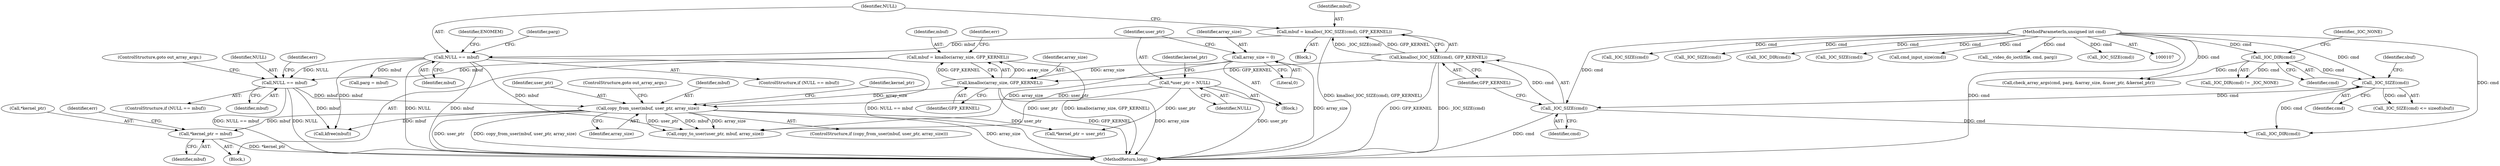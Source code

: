 digraph "1_linux_fc0a80798576f80ca10b3f6c9c7097f12fd1d64e@pointer" {
"1000267" [label="(Call,*kernel_ptr = mbuf)"];
"1000262" [label="(Call,copy_from_user(mbuf, user_ptr, array_size))"];
"1000253" [label="(Call,NULL == mbuf)"];
"1000166" [label="(Call,NULL == mbuf)"];
"1000159" [label="(Call,mbuf = kmalloc(_IOC_SIZE(cmd), GFP_KERNEL))"];
"1000161" [label="(Call,kmalloc(_IOC_SIZE(cmd), GFP_KERNEL))"];
"1000162" [label="(Call,_IOC_SIZE(cmd))"];
"1000149" [label="(Call,_IOC_SIZE(cmd))"];
"1000143" [label="(Call,_IOC_DIR(cmd))"];
"1000109" [label="(MethodParameterIn,unsigned int cmd)"];
"1000243" [label="(Call,mbuf = kmalloc(array_size, GFP_KERNEL))"];
"1000245" [label="(Call,kmalloc(array_size, GFP_KERNEL))"];
"1000130" [label="(Call,array_size = 0)"];
"1000134" [label="(Call,*user_ptr = NULL)"];
"1000160" [label="(Identifier,mbuf)"];
"1000223" [label="(Call,check_array_args(cmd, parg, &array_size, &user_ptr, &kernel_ptr))"];
"1000211" [label="(Call,_IOC_SIZE(cmd))"];
"1000294" [label="(Call,copy_to_user(user_ptr, mbuf, array_size))"];
"1000148" [label="(Call,_IOC_SIZE(cmd) <= sizeof(sbuf))"];
"1000172" [label="(Call,parg = mbuf)"];
"1000158" [label="(Block,)"];
"1000255" [label="(Identifier,mbuf)"];
"1000145" [label="(Identifier,_IOC_NONE)"];
"1000270" [label="(Identifier,mbuf)"];
"1000201" [label="(Call,_IOC_SIZE(cmd))"];
"1000130" [label="(Call,array_size = 0)"];
"1000132" [label="(Literal,0)"];
"1000268" [label="(Call,*kernel_ptr)"];
"1000168" [label="(Identifier,mbuf)"];
"1000164" [label="(Identifier,GFP_KERNEL)"];
"1000265" [label="(Identifier,array_size)"];
"1000245" [label="(Call,kmalloc(array_size, GFP_KERNEL))"];
"1000162" [label="(Call,_IOC_SIZE(cmd))"];
"1000171" [label="(Identifier,ENOMEM)"];
"1000266" [label="(ControlStructure,goto out_array_args;)"];
"1000310" [label="(Call,_IOC_DIR(cmd))"];
"1000242" [label="(Block,)"];
"1000219" [label="(Call,_IOC_SIZE(cmd))"];
"1000131" [label="(Identifier,array_size)"];
"1000161" [label="(Call,kmalloc(_IOC_SIZE(cmd), GFP_KERNEL))"];
"1000263" [label="(Identifier,mbuf)"];
"1000135" [label="(Identifier,user_ptr)"];
"1000150" [label="(Identifier,cmd)"];
"1000111" [label="(Block,)"];
"1000261" [label="(ControlStructure,if (copy_from_user(mbuf, user_ptr, array_size)))"];
"1000269" [label="(Identifier,kernel_ptr)"];
"1000253" [label="(Call,NULL == mbuf)"];
"1000188" [label="(Call,cmd_input_size(cmd))"];
"1000181" [label="(Call,_IOC_DIR(cmd))"];
"1000273" [label="(Call,__video_do_ioctl(file, cmd, parg))"];
"1000136" [label="(Identifier,NULL)"];
"1000249" [label="(Identifier,err)"];
"1000149" [label="(Call,_IOC_SIZE(cmd))"];
"1000144" [label="(Identifier,cmd)"];
"1000262" [label="(Call,copy_from_user(mbuf, user_ptr, array_size))"];
"1000264" [label="(Identifier,user_ptr)"];
"1000256" [label="(ControlStructure,goto out_array_args;)"];
"1000267" [label="(Call,*kernel_ptr = mbuf)"];
"1000159" [label="(Call,mbuf = kmalloc(_IOC_SIZE(cmd), GFP_KERNEL))"];
"1000142" [label="(Call,_IOC_DIR(cmd) != _IOC_NONE)"];
"1000163" [label="(Identifier,cmd)"];
"1000109" [label="(MethodParameterIn,unsigned int cmd)"];
"1000252" [label="(ControlStructure,if (NULL == mbuf))"];
"1000244" [label="(Identifier,mbuf)"];
"1000139" [label="(Identifier,kernel_ptr)"];
"1000320" [label="(Call,_IOC_SIZE(cmd))"];
"1000166" [label="(Call,NULL == mbuf)"];
"1000152" [label="(Identifier,sbuf)"];
"1000246" [label="(Identifier,array_size)"];
"1000243" [label="(Call,mbuf = kmalloc(array_size, GFP_KERNEL))"];
"1000272" [label="(Identifier,err)"];
"1000254" [label="(Identifier,NULL)"];
"1000328" [label="(Call,kfree(mbuf))"];
"1000165" [label="(ControlStructure,if (NULL == mbuf))"];
"1000143" [label="(Call,_IOC_DIR(cmd))"];
"1000173" [label="(Identifier,parg)"];
"1000167" [label="(Identifier,NULL)"];
"1000332" [label="(MethodReturn,long)"];
"1000247" [label="(Identifier,GFP_KERNEL)"];
"1000258" [label="(Identifier,err)"];
"1000134" [label="(Call,*user_ptr = NULL)"];
"1000289" [label="(Call,*kernel_ptr = user_ptr)"];
"1000267" -> "1000242"  [label="AST: "];
"1000267" -> "1000270"  [label="CFG: "];
"1000268" -> "1000267"  [label="AST: "];
"1000270" -> "1000267"  [label="AST: "];
"1000272" -> "1000267"  [label="CFG: "];
"1000267" -> "1000332"  [label="DDG: *kernel_ptr"];
"1000262" -> "1000267"  [label="DDG: mbuf"];
"1000262" -> "1000261"  [label="AST: "];
"1000262" -> "1000265"  [label="CFG: "];
"1000263" -> "1000262"  [label="AST: "];
"1000264" -> "1000262"  [label="AST: "];
"1000265" -> "1000262"  [label="AST: "];
"1000266" -> "1000262"  [label="CFG: "];
"1000269" -> "1000262"  [label="CFG: "];
"1000262" -> "1000332"  [label="DDG: array_size"];
"1000262" -> "1000332"  [label="DDG: user_ptr"];
"1000262" -> "1000332"  [label="DDG: copy_from_user(mbuf, user_ptr, array_size)"];
"1000253" -> "1000262"  [label="DDG: mbuf"];
"1000134" -> "1000262"  [label="DDG: user_ptr"];
"1000245" -> "1000262"  [label="DDG: array_size"];
"1000262" -> "1000289"  [label="DDG: user_ptr"];
"1000262" -> "1000294"  [label="DDG: user_ptr"];
"1000262" -> "1000294"  [label="DDG: mbuf"];
"1000262" -> "1000294"  [label="DDG: array_size"];
"1000262" -> "1000328"  [label="DDG: mbuf"];
"1000253" -> "1000252"  [label="AST: "];
"1000253" -> "1000255"  [label="CFG: "];
"1000254" -> "1000253"  [label="AST: "];
"1000255" -> "1000253"  [label="AST: "];
"1000256" -> "1000253"  [label="CFG: "];
"1000258" -> "1000253"  [label="CFG: "];
"1000253" -> "1000332"  [label="DDG: NULL == mbuf"];
"1000253" -> "1000332"  [label="DDG: NULL"];
"1000166" -> "1000253"  [label="DDG: NULL"];
"1000243" -> "1000253"  [label="DDG: mbuf"];
"1000253" -> "1000328"  [label="DDG: mbuf"];
"1000166" -> "1000165"  [label="AST: "];
"1000166" -> "1000168"  [label="CFG: "];
"1000167" -> "1000166"  [label="AST: "];
"1000168" -> "1000166"  [label="AST: "];
"1000171" -> "1000166"  [label="CFG: "];
"1000173" -> "1000166"  [label="CFG: "];
"1000166" -> "1000332"  [label="DDG: mbuf"];
"1000166" -> "1000332"  [label="DDG: NULL == mbuf"];
"1000166" -> "1000332"  [label="DDG: NULL"];
"1000159" -> "1000166"  [label="DDG: mbuf"];
"1000166" -> "1000172"  [label="DDG: mbuf"];
"1000166" -> "1000294"  [label="DDG: mbuf"];
"1000166" -> "1000328"  [label="DDG: mbuf"];
"1000159" -> "1000158"  [label="AST: "];
"1000159" -> "1000161"  [label="CFG: "];
"1000160" -> "1000159"  [label="AST: "];
"1000161" -> "1000159"  [label="AST: "];
"1000167" -> "1000159"  [label="CFG: "];
"1000159" -> "1000332"  [label="DDG: kmalloc(_IOC_SIZE(cmd), GFP_KERNEL)"];
"1000161" -> "1000159"  [label="DDG: _IOC_SIZE(cmd)"];
"1000161" -> "1000159"  [label="DDG: GFP_KERNEL"];
"1000161" -> "1000164"  [label="CFG: "];
"1000162" -> "1000161"  [label="AST: "];
"1000164" -> "1000161"  [label="AST: "];
"1000161" -> "1000332"  [label="DDG: GFP_KERNEL"];
"1000161" -> "1000332"  [label="DDG: _IOC_SIZE(cmd)"];
"1000162" -> "1000161"  [label="DDG: cmd"];
"1000161" -> "1000245"  [label="DDG: GFP_KERNEL"];
"1000162" -> "1000163"  [label="CFG: "];
"1000163" -> "1000162"  [label="AST: "];
"1000164" -> "1000162"  [label="CFG: "];
"1000162" -> "1000332"  [label="DDG: cmd"];
"1000149" -> "1000162"  [label="DDG: cmd"];
"1000109" -> "1000162"  [label="DDG: cmd"];
"1000162" -> "1000181"  [label="DDG: cmd"];
"1000149" -> "1000148"  [label="AST: "];
"1000149" -> "1000150"  [label="CFG: "];
"1000150" -> "1000149"  [label="AST: "];
"1000152" -> "1000149"  [label="CFG: "];
"1000149" -> "1000148"  [label="DDG: cmd"];
"1000143" -> "1000149"  [label="DDG: cmd"];
"1000109" -> "1000149"  [label="DDG: cmd"];
"1000149" -> "1000181"  [label="DDG: cmd"];
"1000143" -> "1000142"  [label="AST: "];
"1000143" -> "1000144"  [label="CFG: "];
"1000144" -> "1000143"  [label="AST: "];
"1000145" -> "1000143"  [label="CFG: "];
"1000143" -> "1000142"  [label="DDG: cmd"];
"1000109" -> "1000143"  [label="DDG: cmd"];
"1000143" -> "1000223"  [label="DDG: cmd"];
"1000109" -> "1000107"  [label="AST: "];
"1000109" -> "1000332"  [label="DDG: cmd"];
"1000109" -> "1000181"  [label="DDG: cmd"];
"1000109" -> "1000188"  [label="DDG: cmd"];
"1000109" -> "1000201"  [label="DDG: cmd"];
"1000109" -> "1000211"  [label="DDG: cmd"];
"1000109" -> "1000219"  [label="DDG: cmd"];
"1000109" -> "1000223"  [label="DDG: cmd"];
"1000109" -> "1000273"  [label="DDG: cmd"];
"1000109" -> "1000310"  [label="DDG: cmd"];
"1000109" -> "1000320"  [label="DDG: cmd"];
"1000243" -> "1000242"  [label="AST: "];
"1000243" -> "1000245"  [label="CFG: "];
"1000244" -> "1000243"  [label="AST: "];
"1000245" -> "1000243"  [label="AST: "];
"1000249" -> "1000243"  [label="CFG: "];
"1000243" -> "1000332"  [label="DDG: kmalloc(array_size, GFP_KERNEL)"];
"1000245" -> "1000243"  [label="DDG: array_size"];
"1000245" -> "1000243"  [label="DDG: GFP_KERNEL"];
"1000245" -> "1000247"  [label="CFG: "];
"1000246" -> "1000245"  [label="AST: "];
"1000247" -> "1000245"  [label="AST: "];
"1000245" -> "1000332"  [label="DDG: array_size"];
"1000245" -> "1000332"  [label="DDG: GFP_KERNEL"];
"1000130" -> "1000245"  [label="DDG: array_size"];
"1000130" -> "1000111"  [label="AST: "];
"1000130" -> "1000132"  [label="CFG: "];
"1000131" -> "1000130"  [label="AST: "];
"1000132" -> "1000130"  [label="AST: "];
"1000135" -> "1000130"  [label="CFG: "];
"1000130" -> "1000332"  [label="DDG: array_size"];
"1000130" -> "1000294"  [label="DDG: array_size"];
"1000134" -> "1000111"  [label="AST: "];
"1000134" -> "1000136"  [label="CFG: "];
"1000135" -> "1000134"  [label="AST: "];
"1000136" -> "1000134"  [label="AST: "];
"1000139" -> "1000134"  [label="CFG: "];
"1000134" -> "1000332"  [label="DDG: user_ptr"];
"1000134" -> "1000289"  [label="DDG: user_ptr"];
"1000134" -> "1000294"  [label="DDG: user_ptr"];
}

